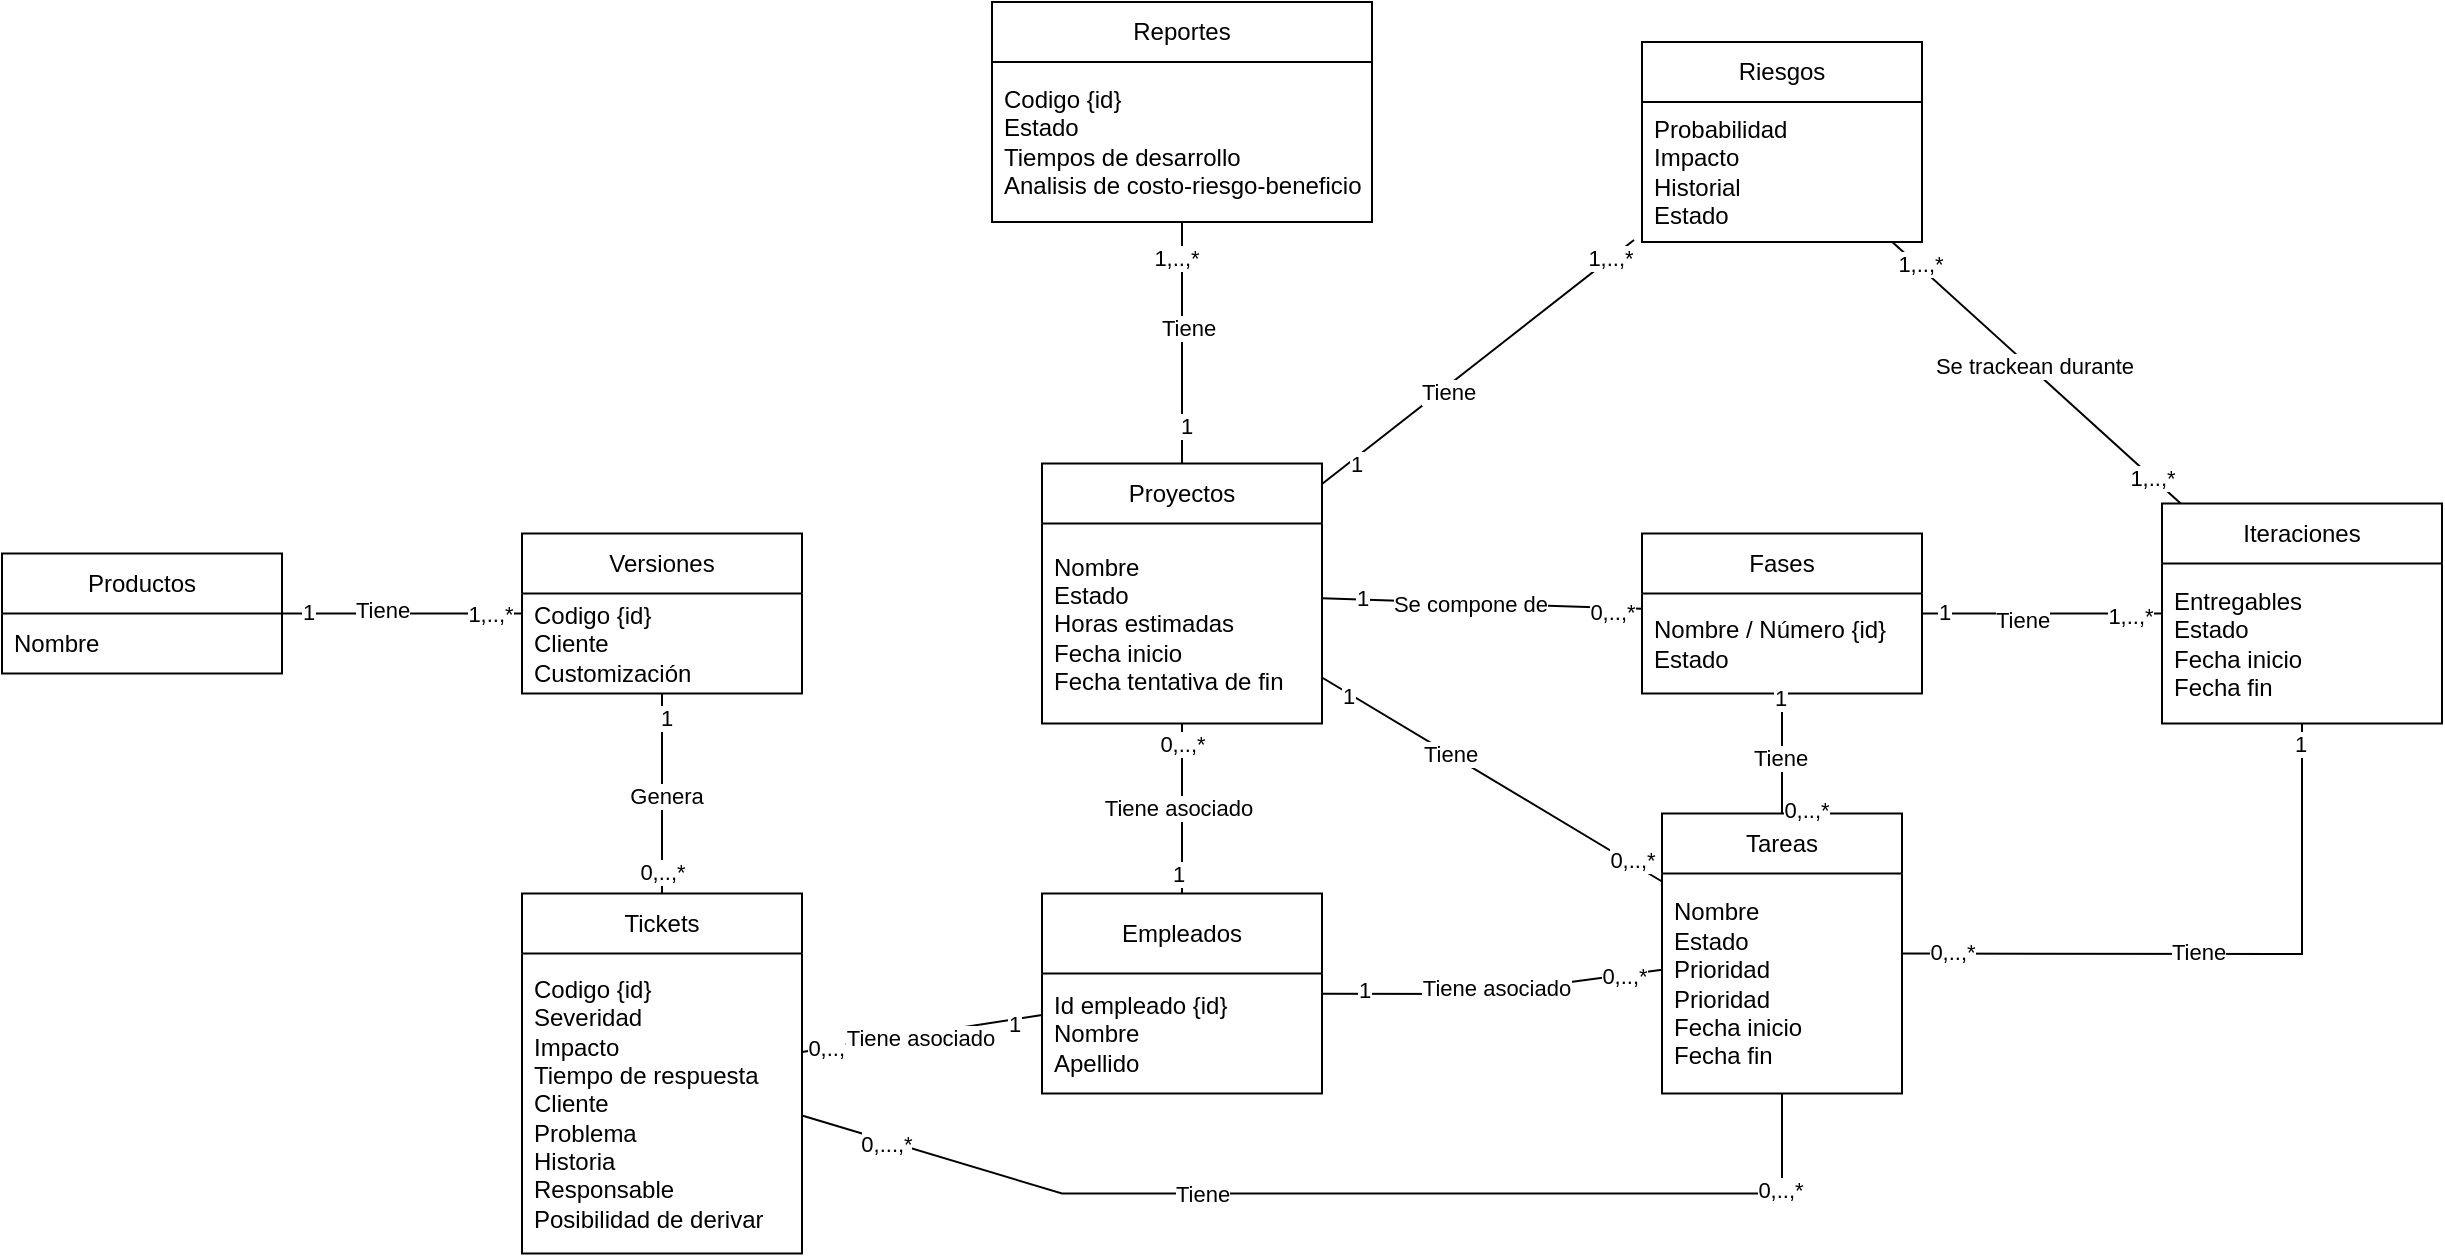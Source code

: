 <mxfile version="24.6.4" type="google">
  <diagram name="Página-1" id="RzIrSCdGOJjS88vHWoYl">
    <mxGraphModel grid="1" page="1" gridSize="10" guides="1" tooltips="1" connect="1" arrows="1" fold="1" pageScale="1" pageWidth="827" pageHeight="1169" math="0" shadow="0">
      <root>
        <mxCell id="0" />
        <mxCell id="1" parent="0" />
        <mxCell id="t9BZ86CsviutYyuvDaZx-1" value="Proyectos" style="swimlane;fontStyle=0;childLayout=stackLayout;horizontal=1;startSize=30;horizontalStack=0;resizeParent=1;resizeParentMax=0;resizeLast=0;collapsible=1;marginBottom=0;whiteSpace=wrap;html=1;" vertex="1" parent="1">
          <mxGeometry x="30" y="240.75" width="140" height="130" as="geometry" />
        </mxCell>
        <mxCell id="t9BZ86CsviutYyuvDaZx-2" value="&lt;div&gt;&lt;span style=&quot;background-color: initial;&quot;&gt;Nombre&lt;/span&gt;&lt;br&gt;&lt;/div&gt;&lt;div&gt;&lt;span style=&quot;background-color: initial;&quot;&gt;Estado&lt;/span&gt;&lt;br&gt;&lt;/div&gt;&lt;div&gt;Horas estimadas&lt;/div&gt;&lt;div&gt;Fecha inicio&lt;/div&gt;&lt;div&gt;Fecha tentativa de fin&lt;/div&gt;" style="text;strokeColor=none;fillColor=none;align=left;verticalAlign=middle;spacingLeft=4;spacingRight=4;overflow=hidden;points=[[0,0.5],[1,0.5]];portConstraint=eastwest;rotatable=0;whiteSpace=wrap;html=1;" vertex="1" parent="t9BZ86CsviutYyuvDaZx-1">
          <mxGeometry y="30" width="140" height="100" as="geometry" />
        </mxCell>
        <mxCell id="t9BZ86CsviutYyuvDaZx-5" value="Fases" style="swimlane;fontStyle=0;childLayout=stackLayout;horizontal=1;startSize=30;horizontalStack=0;resizeParent=1;resizeParentMax=0;resizeLast=0;collapsible=1;marginBottom=0;whiteSpace=wrap;html=1;" vertex="1" parent="1">
          <mxGeometry x="330" y="275.75" width="140" height="80" as="geometry" />
        </mxCell>
        <mxCell id="t9BZ86CsviutYyuvDaZx-6" value="&lt;div&gt;Nombre / Número {id}&lt;/div&gt;Estado" style="text;strokeColor=none;fillColor=none;align=left;verticalAlign=middle;spacingLeft=4;spacingRight=4;overflow=hidden;points=[[0,0.5],[1,0.5]];portConstraint=eastwest;rotatable=0;whiteSpace=wrap;html=1;" vertex="1" parent="t9BZ86CsviutYyuvDaZx-5">
          <mxGeometry y="30" width="140" height="50" as="geometry" />
        </mxCell>
        <mxCell id="t9BZ86CsviutYyuvDaZx-7" value="Iteraciones" style="swimlane;fontStyle=0;childLayout=stackLayout;horizontal=1;startSize=30;horizontalStack=0;resizeParent=1;resizeParentMax=0;resizeLast=0;collapsible=1;marginBottom=0;whiteSpace=wrap;html=1;" vertex="1" parent="1">
          <mxGeometry x="590" y="260.75" width="140" height="110" as="geometry" />
        </mxCell>
        <mxCell id="t9BZ86CsviutYyuvDaZx-8" value="Entregables&lt;div&gt;Estado&lt;/div&gt;&lt;div&gt;Fecha inicio&lt;/div&gt;&lt;div&gt;Fecha fin&lt;/div&gt;" style="text;strokeColor=none;fillColor=none;align=left;verticalAlign=middle;spacingLeft=4;spacingRight=4;overflow=hidden;points=[[0,0.5],[1,0.5]];portConstraint=eastwest;rotatable=0;whiteSpace=wrap;html=1;" vertex="1" parent="t9BZ86CsviutYyuvDaZx-7">
          <mxGeometry y="30" width="140" height="80" as="geometry" />
        </mxCell>
        <mxCell id="t9BZ86CsviutYyuvDaZx-9" value="Tareas" style="swimlane;fontStyle=0;childLayout=stackLayout;horizontal=1;startSize=30;horizontalStack=0;resizeParent=1;resizeParentMax=0;resizeLast=0;collapsible=1;marginBottom=0;whiteSpace=wrap;html=1;" vertex="1" parent="1">
          <mxGeometry x="340" y="415.75" width="120" height="140" as="geometry" />
        </mxCell>
        <mxCell id="t9BZ86CsviutYyuvDaZx-10" value="Nombre&lt;div&gt;Estado&lt;/div&gt;&lt;div&gt;Prioridad&lt;/div&gt;&lt;div&gt;Prioridad&lt;/div&gt;&lt;div&gt;Fecha inicio&lt;/div&gt;&lt;div&gt;Fecha fin&lt;/div&gt;" style="text;strokeColor=none;fillColor=none;align=left;verticalAlign=middle;spacingLeft=4;spacingRight=4;overflow=hidden;points=[[0,0.5],[1,0.5]];portConstraint=eastwest;rotatable=0;whiteSpace=wrap;html=1;" vertex="1" parent="t9BZ86CsviutYyuvDaZx-9">
          <mxGeometry y="30" width="120" height="110" as="geometry" />
        </mxCell>
        <mxCell id="t9BZ86CsviutYyuvDaZx-11" value="" style="endArrow=none;html=1;rounded=0;" edge="1" parent="1" source="t9BZ86CsviutYyuvDaZx-5" target="t9BZ86CsviutYyuvDaZx-1">
          <mxGeometry width="50" height="50" relative="1" as="geometry">
            <mxPoint x="390" y="455.75" as="sourcePoint" />
            <mxPoint x="440" y="405.75" as="targetPoint" />
          </mxGeometry>
        </mxCell>
        <mxCell id="t9BZ86CsviutYyuvDaZx-16" value="0,..,*" style="edgeLabel;html=1;align=center;verticalAlign=middle;resizable=0;points=[];" vertex="1" connectable="0" parent="t9BZ86CsviutYyuvDaZx-11">
          <mxGeometry x="-0.706" y="2" relative="1" as="geometry">
            <mxPoint x="8" as="offset" />
          </mxGeometry>
        </mxCell>
        <mxCell id="t9BZ86CsviutYyuvDaZx-18" value="1" style="edgeLabel;html=1;align=center;verticalAlign=middle;resizable=0;points=[];" vertex="1" connectable="0" parent="t9BZ86CsviutYyuvDaZx-11">
          <mxGeometry x="0.627" y="-1" relative="1" as="geometry">
            <mxPoint x="-10" as="offset" />
          </mxGeometry>
        </mxCell>
        <mxCell id="t9BZ86CsviutYyuvDaZx-21" value="Se compone de" style="edgeLabel;html=1;align=center;verticalAlign=middle;resizable=0;points=[];" vertex="1" connectable="0" parent="t9BZ86CsviutYyuvDaZx-11">
          <mxGeometry x="0.078" relative="1" as="geometry">
            <mxPoint as="offset" />
          </mxGeometry>
        </mxCell>
        <mxCell id="t9BZ86CsviutYyuvDaZx-12" value="" style="endArrow=none;html=1;rounded=0;" edge="1" parent="1" source="t9BZ86CsviutYyuvDaZx-7" target="t9BZ86CsviutYyuvDaZx-5">
          <mxGeometry width="50" height="50" relative="1" as="geometry">
            <mxPoint x="372" y="375.75" as="sourcePoint" />
            <mxPoint x="424" y="310.75" as="targetPoint" />
          </mxGeometry>
        </mxCell>
        <mxCell id="t9BZ86CsviutYyuvDaZx-22" value="Tiene" style="edgeLabel;html=1;align=center;verticalAlign=middle;resizable=0;points=[];" vertex="1" connectable="0" parent="t9BZ86CsviutYyuvDaZx-12">
          <mxGeometry x="-0.038" y="3" relative="1" as="geometry">
            <mxPoint x="-13" as="offset" />
          </mxGeometry>
        </mxCell>
        <mxCell id="t9BZ86CsviutYyuvDaZx-23" value="1" style="edgeLabel;html=1;align=center;verticalAlign=middle;resizable=0;points=[];" vertex="1" connectable="0" parent="t9BZ86CsviutYyuvDaZx-12">
          <mxGeometry x="0.823" y="-1" relative="1" as="geometry">
            <mxPoint as="offset" />
          </mxGeometry>
        </mxCell>
        <mxCell id="t9BZ86CsviutYyuvDaZx-24" value="1,..,*" style="edgeLabel;html=1;align=center;verticalAlign=middle;resizable=0;points=[];" vertex="1" connectable="0" parent="t9BZ86CsviutYyuvDaZx-12">
          <mxGeometry x="-0.734" y="1" relative="1" as="geometry">
            <mxPoint as="offset" />
          </mxGeometry>
        </mxCell>
        <mxCell id="t9BZ86CsviutYyuvDaZx-13" value="" style="endArrow=none;html=1;rounded=0;" edge="1" parent="1" source="t9BZ86CsviutYyuvDaZx-9" target="t9BZ86CsviutYyuvDaZx-1">
          <mxGeometry width="50" height="50" relative="1" as="geometry">
            <mxPoint x="294" y="324.75" as="sourcePoint" />
            <mxPoint x="222" y="325.75" as="targetPoint" />
          </mxGeometry>
        </mxCell>
        <mxCell id="t9BZ86CsviutYyuvDaZx-17" value="0,..,*" style="edgeLabel;html=1;align=center;verticalAlign=middle;resizable=0;points=[];" vertex="1" connectable="0" parent="t9BZ86CsviutYyuvDaZx-13">
          <mxGeometry x="-0.814" y="-2" relative="1" as="geometry">
            <mxPoint as="offset" />
          </mxGeometry>
        </mxCell>
        <mxCell id="t9BZ86CsviutYyuvDaZx-19" value="1" style="edgeLabel;html=1;align=center;verticalAlign=middle;resizable=0;points=[];" vertex="1" connectable="0" parent="t9BZ86CsviutYyuvDaZx-13">
          <mxGeometry x="0.84" y="1" relative="1" as="geometry">
            <mxPoint as="offset" />
          </mxGeometry>
        </mxCell>
        <mxCell id="t9BZ86CsviutYyuvDaZx-20" value="Tiene" style="edgeLabel;html=1;align=center;verticalAlign=middle;resizable=0;points=[];" vertex="1" connectable="0" parent="t9BZ86CsviutYyuvDaZx-13">
          <mxGeometry x="0.247" relative="1" as="geometry">
            <mxPoint as="offset" />
          </mxGeometry>
        </mxCell>
        <mxCell id="t9BZ86CsviutYyuvDaZx-14" value="" style="endArrow=none;html=1;rounded=0;" edge="1" parent="1" source="t9BZ86CsviutYyuvDaZx-7" target="t9BZ86CsviutYyuvDaZx-9">
          <mxGeometry width="50" height="50" relative="1" as="geometry">
            <mxPoint x="642" y="375.75" as="sourcePoint" />
            <mxPoint x="570" y="376.75" as="targetPoint" />
            <Array as="points">
              <mxPoint x="660" y="486" />
            </Array>
          </mxGeometry>
        </mxCell>
        <mxCell id="t9BZ86CsviutYyuvDaZx-25" value="1" style="edgeLabel;html=1;align=center;verticalAlign=middle;resizable=0;points=[];" vertex="1" connectable="0" parent="t9BZ86CsviutYyuvDaZx-14">
          <mxGeometry x="-0.941" y="-1" relative="1" as="geometry">
            <mxPoint as="offset" />
          </mxGeometry>
        </mxCell>
        <mxCell id="t9BZ86CsviutYyuvDaZx-26" value="0,..,*" style="edgeLabel;html=1;align=center;verticalAlign=middle;resizable=0;points=[];" vertex="1" connectable="0" parent="t9BZ86CsviutYyuvDaZx-14">
          <mxGeometry x="0.928" y="-1" relative="1" as="geometry">
            <mxPoint x="13" as="offset" />
          </mxGeometry>
        </mxCell>
        <mxCell id="t9BZ86CsviutYyuvDaZx-27" value="Tiene" style="edgeLabel;html=1;align=center;verticalAlign=middle;resizable=0;points=[];" vertex="1" connectable="0" parent="t9BZ86CsviutYyuvDaZx-14">
          <mxGeometry x="0.065" y="-1" relative="1" as="geometry">
            <mxPoint as="offset" />
          </mxGeometry>
        </mxCell>
        <mxCell id="t9BZ86CsviutYyuvDaZx-28" value="Tickets" style="swimlane;fontStyle=0;childLayout=stackLayout;horizontal=1;startSize=30;horizontalStack=0;resizeParent=1;resizeParentMax=0;resizeLast=0;collapsible=1;marginBottom=0;whiteSpace=wrap;html=1;" vertex="1" parent="1">
          <mxGeometry x="-230" y="455.75" width="140" height="180" as="geometry" />
        </mxCell>
        <mxCell id="t9BZ86CsviutYyuvDaZx-29" value="Codigo {id}&lt;div&gt;Severidad&lt;/div&gt;&lt;div&gt;Impacto&lt;/div&gt;&lt;div&gt;Tiempo de respuesta&lt;/div&gt;&lt;div&gt;Cliente&lt;/div&gt;&lt;div&gt;&lt;span style=&quot;background-color: initial;&quot;&gt;Problema&lt;/span&gt;&lt;br&gt;&lt;/div&gt;&lt;div&gt;Historia&lt;/div&gt;&lt;div&gt;Responsable&lt;/div&gt;&lt;div&gt;Posibilidad de derivar&lt;/div&gt;" style="text;strokeColor=none;fillColor=none;align=left;verticalAlign=middle;spacingLeft=4;spacingRight=4;overflow=hidden;points=[[0,0.5],[1,0.5]];portConstraint=eastwest;rotatable=0;whiteSpace=wrap;html=1;" vertex="1" parent="t9BZ86CsviutYyuvDaZx-28">
          <mxGeometry y="30" width="140" height="150" as="geometry" />
        </mxCell>
        <mxCell id="t9BZ86CsviutYyuvDaZx-32" value="Reportes" style="swimlane;fontStyle=0;childLayout=stackLayout;horizontal=1;startSize=30;horizontalStack=0;resizeParent=1;resizeParentMax=0;resizeLast=0;collapsible=1;marginBottom=0;whiteSpace=wrap;html=1;" vertex="1" parent="1">
          <mxGeometry x="5" y="10" width="190" height="110" as="geometry" />
        </mxCell>
        <mxCell id="t9BZ86CsviutYyuvDaZx-33" value="&lt;div&gt;Codigo {id}&lt;/div&gt;Estado&lt;div&gt;Tiempos de desarrollo&lt;/div&gt;&lt;div&gt;&lt;span style=&quot;background-color: initial;&quot;&gt;Analisis de costo-riesgo-beneficio&lt;/span&gt;&lt;br&gt;&lt;/div&gt;" style="text;strokeColor=none;fillColor=none;align=left;verticalAlign=middle;spacingLeft=4;spacingRight=4;overflow=hidden;points=[[0,0.5],[1,0.5]];portConstraint=eastwest;rotatable=0;whiteSpace=wrap;html=1;" vertex="1" parent="t9BZ86CsviutYyuvDaZx-32">
          <mxGeometry y="30" width="190" height="80" as="geometry" />
        </mxCell>
        <mxCell id="t9BZ86CsviutYyuvDaZx-34" value="Versiones" style="swimlane;fontStyle=0;childLayout=stackLayout;horizontal=1;startSize=30;horizontalStack=0;resizeParent=1;resizeParentMax=0;resizeLast=0;collapsible=1;marginBottom=0;whiteSpace=wrap;html=1;" vertex="1" parent="1">
          <mxGeometry x="-230" y="275.75" width="140" height="80" as="geometry" />
        </mxCell>
        <mxCell id="t9BZ86CsviutYyuvDaZx-35" value="&lt;div&gt;Codigo {id}&lt;/div&gt;Cliente&lt;div&gt;Customización&lt;/div&gt;" style="text;strokeColor=none;fillColor=none;align=left;verticalAlign=middle;spacingLeft=4;spacingRight=4;overflow=hidden;points=[[0,0.5],[1,0.5]];portConstraint=eastwest;rotatable=0;whiteSpace=wrap;html=1;" vertex="1" parent="t9BZ86CsviutYyuvDaZx-34">
          <mxGeometry y="30" width="140" height="50" as="geometry" />
        </mxCell>
        <mxCell id="t9BZ86CsviutYyuvDaZx-36" value="Productos" style="swimlane;fontStyle=0;childLayout=stackLayout;horizontal=1;startSize=30;horizontalStack=0;resizeParent=1;resizeParentMax=0;resizeLast=0;collapsible=1;marginBottom=0;whiteSpace=wrap;html=1;" vertex="1" parent="1">
          <mxGeometry x="-490" y="285.75" width="140" height="60" as="geometry" />
        </mxCell>
        <mxCell id="t9BZ86CsviutYyuvDaZx-37" value="Nombre" style="text;strokeColor=none;fillColor=none;align=left;verticalAlign=middle;spacingLeft=4;spacingRight=4;overflow=hidden;points=[[0,0.5],[1,0.5]];portConstraint=eastwest;rotatable=0;whiteSpace=wrap;html=1;" vertex="1" parent="t9BZ86CsviutYyuvDaZx-36">
          <mxGeometry y="30" width="140" height="30" as="geometry" />
        </mxCell>
        <mxCell id="t9BZ86CsviutYyuvDaZx-42" value="" style="endArrow=none;html=1;rounded=0;" edge="1" parent="1" source="t9BZ86CsviutYyuvDaZx-36" target="t9BZ86CsviutYyuvDaZx-34">
          <mxGeometry width="50" height="50" relative="1" as="geometry">
            <mxPoint x="-360" y="377.75" as="sourcePoint" />
            <mxPoint x="-243" y="375.75" as="targetPoint" />
          </mxGeometry>
        </mxCell>
        <mxCell id="t9BZ86CsviutYyuvDaZx-50" value="1,..,*" style="edgeLabel;html=1;align=center;verticalAlign=middle;resizable=0;points=[];" vertex="1" connectable="0" parent="t9BZ86CsviutYyuvDaZx-42">
          <mxGeometry x="0.734" relative="1" as="geometry">
            <mxPoint as="offset" />
          </mxGeometry>
        </mxCell>
        <mxCell id="t9BZ86CsviutYyuvDaZx-51" value="1" style="edgeLabel;html=1;align=center;verticalAlign=middle;resizable=0;points=[];" vertex="1" connectable="0" parent="t9BZ86CsviutYyuvDaZx-42">
          <mxGeometry x="-0.782" y="1" relative="1" as="geometry">
            <mxPoint as="offset" />
          </mxGeometry>
        </mxCell>
        <mxCell id="t9BZ86CsviutYyuvDaZx-52" value="Tiene" style="edgeLabel;html=1;align=center;verticalAlign=middle;resizable=0;points=[];" vertex="1" connectable="0" parent="t9BZ86CsviutYyuvDaZx-42">
          <mxGeometry x="-0.165" y="2" relative="1" as="geometry">
            <mxPoint as="offset" />
          </mxGeometry>
        </mxCell>
        <mxCell id="t9BZ86CsviutYyuvDaZx-44" value="" style="endArrow=none;html=1;rounded=0;" edge="1" parent="1" source="t9BZ86CsviutYyuvDaZx-32" target="t9BZ86CsviutYyuvDaZx-1">
          <mxGeometry width="50" height="50" relative="1" as="geometry">
            <mxPoint x="120" y="130" as="sourcePoint" />
            <mxPoint x="60" y="170" as="targetPoint" />
          </mxGeometry>
        </mxCell>
        <mxCell id="t9BZ86CsviutYyuvDaZx-45" value="1" style="edgeLabel;html=1;align=center;verticalAlign=middle;resizable=0;points=[];" vertex="1" connectable="0" parent="t9BZ86CsviutYyuvDaZx-44">
          <mxGeometry x="0.678" y="2" relative="1" as="geometry">
            <mxPoint as="offset" />
          </mxGeometry>
        </mxCell>
        <mxCell id="t9BZ86CsviutYyuvDaZx-46" value="1,..,*" style="edgeLabel;html=1;align=center;verticalAlign=middle;resizable=0;points=[];" vertex="1" connectable="0" parent="t9BZ86CsviutYyuvDaZx-44">
          <mxGeometry x="-0.702" y="-3" relative="1" as="geometry">
            <mxPoint as="offset" />
          </mxGeometry>
        </mxCell>
        <mxCell id="t9BZ86CsviutYyuvDaZx-57" value="Tiene" style="edgeLabel;html=1;align=center;verticalAlign=middle;resizable=0;points=[];" vertex="1" connectable="0" parent="t9BZ86CsviutYyuvDaZx-44">
          <mxGeometry x="-0.122" y="3" relative="1" as="geometry">
            <mxPoint as="offset" />
          </mxGeometry>
        </mxCell>
        <mxCell id="t9BZ86CsviutYyuvDaZx-53" value="" style="endArrow=none;html=1;rounded=0;" edge="1" parent="1" source="t9BZ86CsviutYyuvDaZx-28" target="t9BZ86CsviutYyuvDaZx-34">
          <mxGeometry width="50" height="50" relative="1" as="geometry">
            <mxPoint x="-50" y="435.75" as="sourcePoint" />
            <mxPoint x="-130" y="385.75" as="targetPoint" />
          </mxGeometry>
        </mxCell>
        <mxCell id="t9BZ86CsviutYyuvDaZx-54" value="1" style="edgeLabel;html=1;align=center;verticalAlign=middle;resizable=0;points=[];" vertex="1" connectable="0" parent="t9BZ86CsviutYyuvDaZx-53">
          <mxGeometry x="0.765" y="-2" relative="1" as="geometry">
            <mxPoint as="offset" />
          </mxGeometry>
        </mxCell>
        <mxCell id="t9BZ86CsviutYyuvDaZx-55" value="0,..,*" style="edgeLabel;html=1;align=center;verticalAlign=middle;resizable=0;points=[];" vertex="1" connectable="0" parent="t9BZ86CsviutYyuvDaZx-53">
          <mxGeometry x="-0.771" relative="1" as="geometry">
            <mxPoint as="offset" />
          </mxGeometry>
        </mxCell>
        <mxCell id="t9BZ86CsviutYyuvDaZx-56" value="Genera" style="edgeLabel;html=1;align=center;verticalAlign=middle;resizable=0;points=[];" vertex="1" connectable="0" parent="t9BZ86CsviutYyuvDaZx-53">
          <mxGeometry x="-0.016" y="-2" relative="1" as="geometry">
            <mxPoint as="offset" />
          </mxGeometry>
        </mxCell>
        <mxCell id="YOR-K6JlazLKPl8sPY6m-1" value="Riesgos" style="swimlane;fontStyle=0;childLayout=stackLayout;horizontal=1;startSize=30;horizontalStack=0;resizeParent=1;resizeParentMax=0;resizeLast=0;collapsible=1;marginBottom=0;whiteSpace=wrap;html=1;" vertex="1" parent="1">
          <mxGeometry x="330" y="30" width="140" height="100" as="geometry" />
        </mxCell>
        <mxCell id="YOR-K6JlazLKPl8sPY6m-2" value="Probabilidad&lt;div&gt;Impacto&lt;/div&gt;&lt;div&gt;Historial&lt;/div&gt;&lt;div&gt;Estado&lt;/div&gt;" style="text;strokeColor=none;fillColor=none;align=left;verticalAlign=middle;spacingLeft=4;spacingRight=4;overflow=hidden;points=[[0,0.5],[1,0.5]];portConstraint=eastwest;rotatable=0;whiteSpace=wrap;html=1;" vertex="1" parent="YOR-K6JlazLKPl8sPY6m-1">
          <mxGeometry y="30" width="140" height="70" as="geometry" />
        </mxCell>
        <mxCell id="YOR-K6JlazLKPl8sPY6m-3" value="" style="endArrow=none;html=1;rounded=0;" edge="1" parent="1" source="t9BZ86CsviutYyuvDaZx-1">
          <mxGeometry width="50" height="50" relative="1" as="geometry">
            <mxPoint x="160" y="170" as="sourcePoint" />
            <mxPoint x="326" y="129" as="targetPoint" />
          </mxGeometry>
        </mxCell>
        <mxCell id="YOR-K6JlazLKPl8sPY6m-5" value="1,..,*" style="edgeLabel;html=1;align=center;verticalAlign=middle;resizable=0;points=[];" vertex="1" connectable="0" parent="YOR-K6JlazLKPl8sPY6m-3">
          <mxGeometry x="0.849" y="1" relative="1" as="geometry">
            <mxPoint as="offset" />
          </mxGeometry>
        </mxCell>
        <mxCell id="YOR-K6JlazLKPl8sPY6m-6" value="1" style="edgeLabel;html=1;align=center;verticalAlign=middle;resizable=0;points=[];" vertex="1" connectable="0" parent="YOR-K6JlazLKPl8sPY6m-3">
          <mxGeometry x="-0.805" y="-2" relative="1" as="geometry">
            <mxPoint as="offset" />
          </mxGeometry>
        </mxCell>
        <mxCell id="YOR-K6JlazLKPl8sPY6m-9" value="Tiene" style="edgeLabel;html=1;align=center;verticalAlign=middle;resizable=0;points=[];" vertex="1" connectable="0" parent="YOR-K6JlazLKPl8sPY6m-3">
          <mxGeometry x="-0.215" y="-2" relative="1" as="geometry">
            <mxPoint as="offset" />
          </mxGeometry>
        </mxCell>
        <mxCell id="YOR-K6JlazLKPl8sPY6m-4" value="" style="endArrow=none;html=1;rounded=0;" edge="1" parent="1" source="YOR-K6JlazLKPl8sPY6m-1" target="t9BZ86CsviutYyuvDaZx-7">
          <mxGeometry width="50" height="50" relative="1" as="geometry">
            <mxPoint x="560" y="170" as="sourcePoint" />
            <mxPoint x="610" y="120" as="targetPoint" />
          </mxGeometry>
        </mxCell>
        <mxCell id="YOR-K6JlazLKPl8sPY6m-7" value="1,..,*" style="edgeLabel;html=1;align=center;verticalAlign=middle;resizable=0;points=[];" vertex="1" connectable="0" parent="YOR-K6JlazLKPl8sPY6m-4">
          <mxGeometry x="0.798" relative="1" as="geometry">
            <mxPoint as="offset" />
          </mxGeometry>
        </mxCell>
        <mxCell id="YOR-K6JlazLKPl8sPY6m-8" value="1,..,*" style="edgeLabel;html=1;align=center;verticalAlign=middle;resizable=0;points=[];" vertex="1" connectable="0" parent="YOR-K6JlazLKPl8sPY6m-4">
          <mxGeometry x="-0.825" y="1" relative="1" as="geometry">
            <mxPoint as="offset" />
          </mxGeometry>
        </mxCell>
        <mxCell id="YOR-K6JlazLKPl8sPY6m-10" value="Se trackean durante" style="edgeLabel;html=1;align=center;verticalAlign=middle;resizable=0;points=[];" vertex="1" connectable="0" parent="YOR-K6JlazLKPl8sPY6m-4">
          <mxGeometry x="-0.037" y="2" relative="1" as="geometry">
            <mxPoint as="offset" />
          </mxGeometry>
        </mxCell>
        <mxCell id="NIJ8_QYrt_bz8hqLRnBt-5" value="" style="endArrow=none;html=1;rounded=0;" edge="1" parent="1" source="t9BZ86CsviutYyuvDaZx-5" target="t9BZ86CsviutYyuvDaZx-9">
          <mxGeometry width="50" height="50" relative="1" as="geometry">
            <mxPoint x="670" y="380.75" as="sourcePoint" />
            <mxPoint x="470" y="465.75" as="targetPoint" />
            <Array as="points" />
          </mxGeometry>
        </mxCell>
        <mxCell id="NIJ8_QYrt_bz8hqLRnBt-6" value="1" style="edgeLabel;html=1;align=center;verticalAlign=middle;resizable=0;points=[];" connectable="0" vertex="1" parent="NIJ8_QYrt_bz8hqLRnBt-5">
          <mxGeometry x="-0.941" y="-1" relative="1" as="geometry">
            <mxPoint as="offset" />
          </mxGeometry>
        </mxCell>
        <mxCell id="NIJ8_QYrt_bz8hqLRnBt-7" value="0,..,*" style="edgeLabel;html=1;align=center;verticalAlign=middle;resizable=0;points=[];" connectable="0" vertex="1" parent="NIJ8_QYrt_bz8hqLRnBt-5">
          <mxGeometry x="0.928" y="-1" relative="1" as="geometry">
            <mxPoint x="13" as="offset" />
          </mxGeometry>
        </mxCell>
        <mxCell id="NIJ8_QYrt_bz8hqLRnBt-8" value="Tiene" style="edgeLabel;html=1;align=center;verticalAlign=middle;resizable=0;points=[];" connectable="0" vertex="1" parent="NIJ8_QYrt_bz8hqLRnBt-5">
          <mxGeometry x="0.065" y="-1" relative="1" as="geometry">
            <mxPoint as="offset" />
          </mxGeometry>
        </mxCell>
        <mxCell id="Fu3rTxIXYYGVtroTa_xy-1" value="" style="endArrow=none;html=1;rounded=0;" edge="1" parent="1" source="t9BZ86CsviutYyuvDaZx-9" target="t9BZ86CsviutYyuvDaZx-28">
          <mxGeometry width="50" height="50" relative="1" as="geometry">
            <mxPoint x="210" y="610.75" as="sourcePoint" />
            <mxPoint x="40" y="525.75" as="targetPoint" />
            <Array as="points">
              <mxPoint x="400" y="605.75" />
              <mxPoint x="40" y="605.75" />
            </Array>
          </mxGeometry>
        </mxCell>
        <mxCell id="Fu3rTxIXYYGVtroTa_xy-2" value="0,..,*" style="edgeLabel;html=1;align=center;verticalAlign=middle;resizable=0;points=[];" connectable="0" vertex="1" parent="Fu3rTxIXYYGVtroTa_xy-1">
          <mxGeometry x="-0.814" y="-2" relative="1" as="geometry">
            <mxPoint as="offset" />
          </mxGeometry>
        </mxCell>
        <mxCell id="Fu3rTxIXYYGVtroTa_xy-3" value="0,...,*" style="edgeLabel;html=1;align=center;verticalAlign=middle;resizable=0;points=[];" connectable="0" vertex="1" parent="Fu3rTxIXYYGVtroTa_xy-1">
          <mxGeometry x="0.84" y="1" relative="1" as="geometry">
            <mxPoint as="offset" />
          </mxGeometry>
        </mxCell>
        <mxCell id="Fu3rTxIXYYGVtroTa_xy-4" value="Tiene" style="edgeLabel;html=1;align=center;verticalAlign=middle;resizable=0;points=[];" connectable="0" vertex="1" parent="Fu3rTxIXYYGVtroTa_xy-1">
          <mxGeometry x="0.247" relative="1" as="geometry">
            <mxPoint as="offset" />
          </mxGeometry>
        </mxCell>
        <mxCell id="3qc8qY8rUmWIQwLe1aDi-1" value="&lt;span style=&quot;text-wrap: nowrap;&quot;&gt;Empleados&lt;/span&gt;" style="swimlane;fontStyle=0;childLayout=stackLayout;horizontal=1;startSize=40;horizontalStack=0;resizeParent=1;resizeParentMax=0;resizeLast=0;collapsible=1;marginBottom=0;whiteSpace=wrap;html=1;" vertex="1" parent="1">
          <mxGeometry x="30" y="455.75" width="140" height="100" as="geometry" />
        </mxCell>
        <mxCell id="3qc8qY8rUmWIQwLe1aDi-2" value="&lt;div&gt;Id empleado {id}&lt;/div&gt;&lt;div&gt;&lt;span style=&quot;background-color: initial;&quot;&gt;Nombre&lt;/span&gt;&lt;br&gt;&lt;/div&gt;&lt;div&gt;Apellido&lt;/div&gt;" style="text;strokeColor=none;fillColor=none;align=left;verticalAlign=middle;spacingLeft=4;spacingRight=4;overflow=hidden;points=[[0,0.5],[1,0.5]];portConstraint=eastwest;rotatable=0;whiteSpace=wrap;html=1;" vertex="1" parent="3qc8qY8rUmWIQwLe1aDi-1">
          <mxGeometry y="40" width="140" height="60" as="geometry" />
        </mxCell>
        <mxCell id="3qc8qY8rUmWIQwLe1aDi-3" value="" style="endArrow=none;html=1;rounded=0;" edge="1" parent="1" source="t9BZ86CsviutYyuvDaZx-9" target="3qc8qY8rUmWIQwLe1aDi-1">
          <mxGeometry width="50" height="50" relative="1" as="geometry">
            <mxPoint x="400" y="540.75" as="sourcePoint" />
            <mxPoint x="687" y="540.75" as="targetPoint" />
            <Array as="points">
              <mxPoint x="250" y="506" />
            </Array>
          </mxGeometry>
        </mxCell>
        <mxCell id="3qc8qY8rUmWIQwLe1aDi-4" value="1" style="edgeLabel;html=1;align=center;verticalAlign=middle;resizable=0;points=[];" connectable="0" vertex="1" parent="3qc8qY8rUmWIQwLe1aDi-3">
          <mxGeometry x="0.765" y="-2" relative="1" as="geometry">
            <mxPoint as="offset" />
          </mxGeometry>
        </mxCell>
        <mxCell id="3qc8qY8rUmWIQwLe1aDi-5" value="0,..,*" style="edgeLabel;html=1;align=center;verticalAlign=middle;resizable=0;points=[];" connectable="0" vertex="1" parent="3qc8qY8rUmWIQwLe1aDi-3">
          <mxGeometry x="-0.771" relative="1" as="geometry">
            <mxPoint as="offset" />
          </mxGeometry>
        </mxCell>
        <mxCell id="3qc8qY8rUmWIQwLe1aDi-6" value="Tiene asociado" style="edgeLabel;html=1;align=center;verticalAlign=middle;resizable=0;points=[];" connectable="0" vertex="1" parent="3qc8qY8rUmWIQwLe1aDi-3">
          <mxGeometry x="-0.016" y="-2" relative="1" as="geometry">
            <mxPoint as="offset" />
          </mxGeometry>
        </mxCell>
        <mxCell id="3qc8qY8rUmWIQwLe1aDi-7" value="" style="endArrow=none;html=1;rounded=0;" edge="1" parent="1" source="t9BZ86CsviutYyuvDaZx-28" target="3qc8qY8rUmWIQwLe1aDi-1">
          <mxGeometry width="50" height="50" relative="1" as="geometry">
            <mxPoint x="350" y="514.75" as="sourcePoint" />
            <mxPoint x="240" y="585.75" as="targetPoint" />
          </mxGeometry>
        </mxCell>
        <mxCell id="3qc8qY8rUmWIQwLe1aDi-8" value="1" style="edgeLabel;html=1;align=center;verticalAlign=middle;resizable=0;points=[];" connectable="0" vertex="1" parent="3qc8qY8rUmWIQwLe1aDi-7">
          <mxGeometry x="0.765" y="-2" relative="1" as="geometry">
            <mxPoint as="offset" />
          </mxGeometry>
        </mxCell>
        <mxCell id="3qc8qY8rUmWIQwLe1aDi-9" value="0,..,*" style="edgeLabel;html=1;align=center;verticalAlign=middle;resizable=0;points=[];" connectable="0" vertex="1" parent="3qc8qY8rUmWIQwLe1aDi-7">
          <mxGeometry x="-0.771" relative="1" as="geometry">
            <mxPoint as="offset" />
          </mxGeometry>
        </mxCell>
        <mxCell id="3qc8qY8rUmWIQwLe1aDi-10" value="Tiene asociado" style="edgeLabel;html=1;align=center;verticalAlign=middle;resizable=0;points=[];" connectable="0" vertex="1" parent="3qc8qY8rUmWIQwLe1aDi-7">
          <mxGeometry x="-0.016" y="-2" relative="1" as="geometry">
            <mxPoint as="offset" />
          </mxGeometry>
        </mxCell>
        <mxCell id="CkEsyuMoinXFj-HaJFP1-1" value="" style="endArrow=none;html=1;rounded=0;" edge="1" parent="1" source="t9BZ86CsviutYyuvDaZx-1" target="3qc8qY8rUmWIQwLe1aDi-1">
          <mxGeometry width="50" height="50" relative="1" as="geometry">
            <mxPoint x="350" y="518.75" as="sourcePoint" />
            <mxPoint x="270" y="575.75" as="targetPoint" />
          </mxGeometry>
        </mxCell>
        <mxCell id="CkEsyuMoinXFj-HaJFP1-2" value="1" style="edgeLabel;html=1;align=center;verticalAlign=middle;resizable=0;points=[];" connectable="0" vertex="1" parent="CkEsyuMoinXFj-HaJFP1-1">
          <mxGeometry x="0.765" y="-2" relative="1" as="geometry">
            <mxPoint as="offset" />
          </mxGeometry>
        </mxCell>
        <mxCell id="CkEsyuMoinXFj-HaJFP1-3" value="0,..,*" style="edgeLabel;html=1;align=center;verticalAlign=middle;resizable=0;points=[];" connectable="0" vertex="1" parent="CkEsyuMoinXFj-HaJFP1-1">
          <mxGeometry x="-0.771" relative="1" as="geometry">
            <mxPoint as="offset" />
          </mxGeometry>
        </mxCell>
        <mxCell id="CkEsyuMoinXFj-HaJFP1-4" value="Tiene asociado" style="edgeLabel;html=1;align=center;verticalAlign=middle;resizable=0;points=[];" connectable="0" vertex="1" parent="CkEsyuMoinXFj-HaJFP1-1">
          <mxGeometry x="-0.016" y="-2" relative="1" as="geometry">
            <mxPoint as="offset" />
          </mxGeometry>
        </mxCell>
      </root>
    </mxGraphModel>
  </diagram>
</mxfile>
